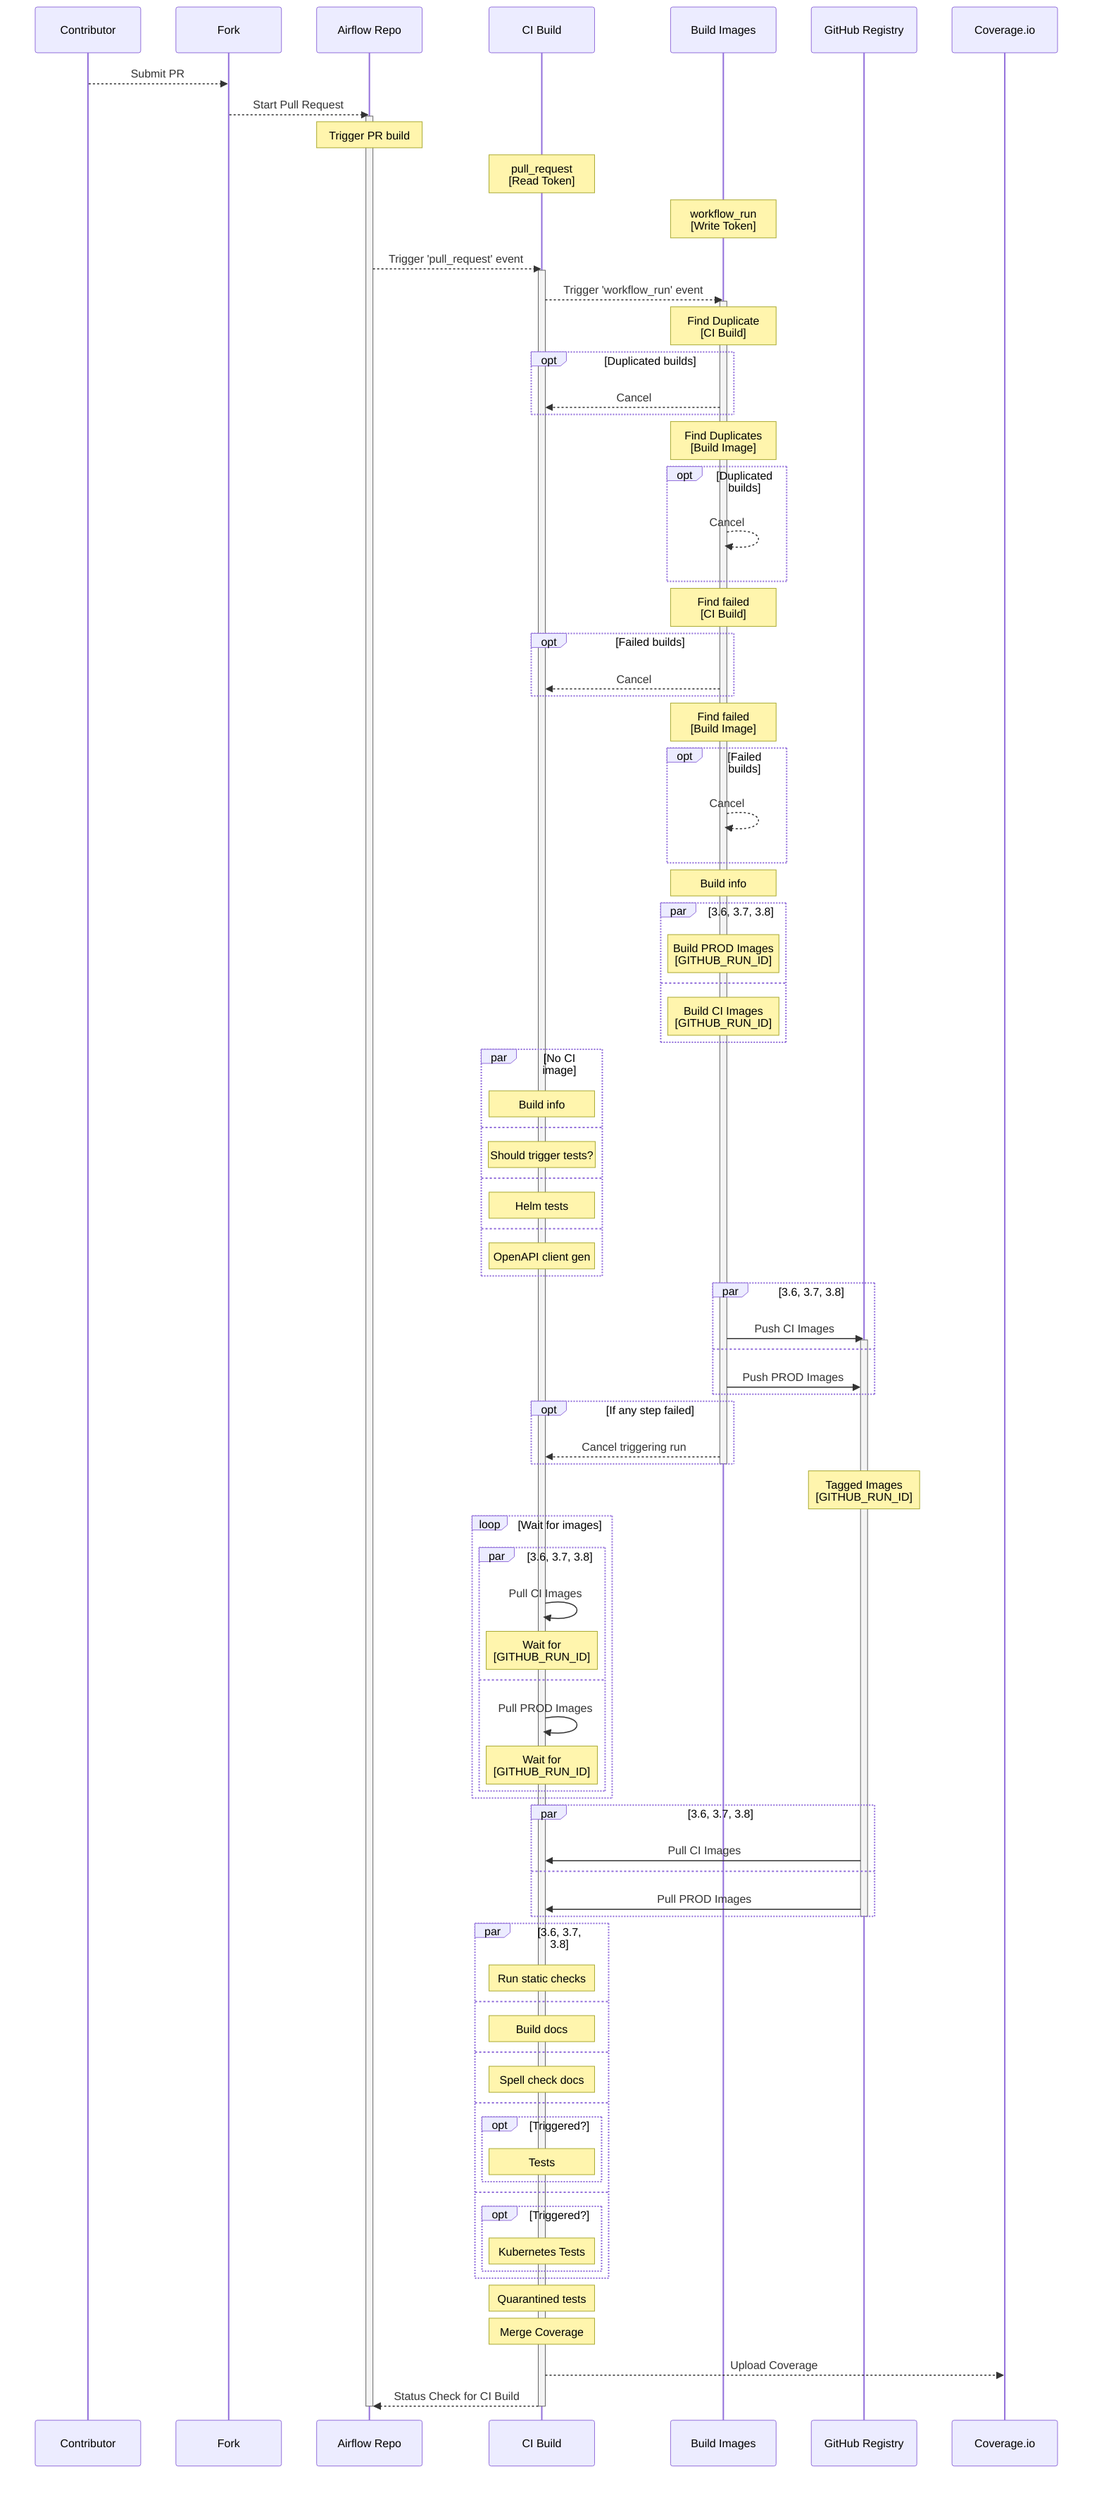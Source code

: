 %% Licensed to the Apache Software Foundation (ASF) under one
%% or more contributor license agreements.  See the NOTICE file
%% distributed with this work for additional information
%% regarding copyright ownership.  The ASF licenses this file
%% to you under the Apache License, Version 2.0 (the
%% "License"); you may not use this file except in compliance
%% with the License.  You may obtain a copy of the License at
%%
%%   http://www.apache.org/licenses/LICENSE-2.0
%%
%% Unless required by applicable law or agreed to in writing,
%% software distributed under the License is distributed on an
%% "AS IS" BASIS, WITHOUT WARRANTIES OR CONDITIONS OF ANY
%% KIND, either express or implied.  See the License for the
%% specific language governing permissions and limitations
%% under the License.

sequenceDiagram
    Contributor -->> Fork: Submit PR
    Fork -->> Airflow Repo: Start Pull Request
    activate Airflow Repo
    Note over Airflow Repo: Trigger PR build
    Note over CI Build: pull_request<br>[Read Token]
    Note over Build Images: workflow_run<br>[Write Token]
    Airflow Repo -->> CI Build: Trigger 'pull_request' event
    activate CI Build
    CI Build -->> Build Images: Trigger 'workflow_run' event
    activate Build Images
    Note over Build Images: Find Duplicate<br>[CI Build]
    opt Duplicated builds
        Build Images -->> CI Build: Cancel
    end
    Note over Build Images: Find Duplicates<br>[Build Image]
    opt Duplicated builds
        Build Images -->> Build Images: Cancel
    end
    Note over Build Images: Find failed<br>[CI Build]
    opt Failed builds
        Build Images -->> CI Build: Cancel
    end
    Note over Build Images: Find failed<br>[Build Image]
    opt Failed builds
        Build Images -->> Build Images: Cancel
    end
    Note over Build Images: Build info
    par 3.6, 3.7, 3.8
        Note over Build Images: Build PROD Images<br>[GITHUB_RUN_ID]
    and
        Note over Build Images: Build CI Images<br>[GITHUB_RUN_ID]
    end
    par No CI image
        Note over CI Build: Build info
    and
        Note over CI Build: Should trigger tests?
    and
        Note over CI Build: Helm tests
    and
        Note over CI Build: OpenAPI client gen
    end
    par 3.6, 3.7, 3.8
        Build Images ->> GitHub Registry: Push CI Images
        activate GitHub Registry
    and
        Build Images ->> GitHub Registry: Push PROD Images
    end
    opt If any step failed
        Build Images -->> CI Build: Cancel triggering run
    end
    deactivate Build Images
    Note over GitHub Registry: Tagged Images<br>[GITHUB_RUN_ID]
    loop Wait for images
        par 3.6, 3.7, 3.8
            CI Build ->> CI Build: Pull CI Images
            Note over CI Build: Wait for<br>[GITHUB_RUN_ID]
        and
            CI Build ->> CI Build: Pull PROD Images
            Note over CI Build: Wait for<br>[GITHUB_RUN_ID]
        end
    end
    par 3.6, 3.7, 3.8
        GitHub Registry ->> CI Build: Pull CI Images
    and
        GitHub Registry ->> CI Build: Pull PROD Images
    end
    deactivate GitHub Registry
    par 3.6, 3.7, 3.8
        Note over CI Build: Run static checks
    and
        Note over CI Build: Build docs
    and
        Note over CI Build: Spell check docs
    and
        opt Triggered?
            Note over CI Build: Tests
        end
    and
        opt Triggered?
            Note over CI Build: Kubernetes  Tests
        end
    end
    Note over CI Build: Quarantined tests
    Note over CI Build: Merge Coverage
    CI Build -->> Coverage.io: Upload Coverage
    CI Build -->> Airflow Repo: Status Check for CI Build
    deactivate Airflow Repo
    deactivate CI Build